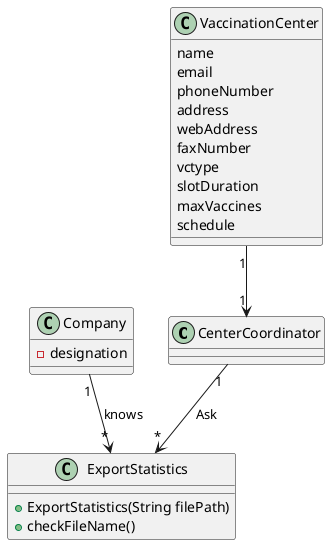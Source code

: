 @startuml
'https://plantuml.com/sequence-diagram



class CenterCoordinator{
}
class VaccinationCenter{
}

class VaccinationCenter{
name
email
phoneNumber
address
webAddress
faxNumber
vctype
slotDuration
maxVaccines
schedule
}
class ExportStatistics{
+ExportStatistics(String filePath)
+checkFileName()
}
class Company{
-designation
}

VaccinationCenter"1" --> "1"CenterCoordinator
 Company "1" --> "*" ExportStatistics:knows
CenterCoordinator "1" --> "*" ExportStatistics: Ask
@enduml